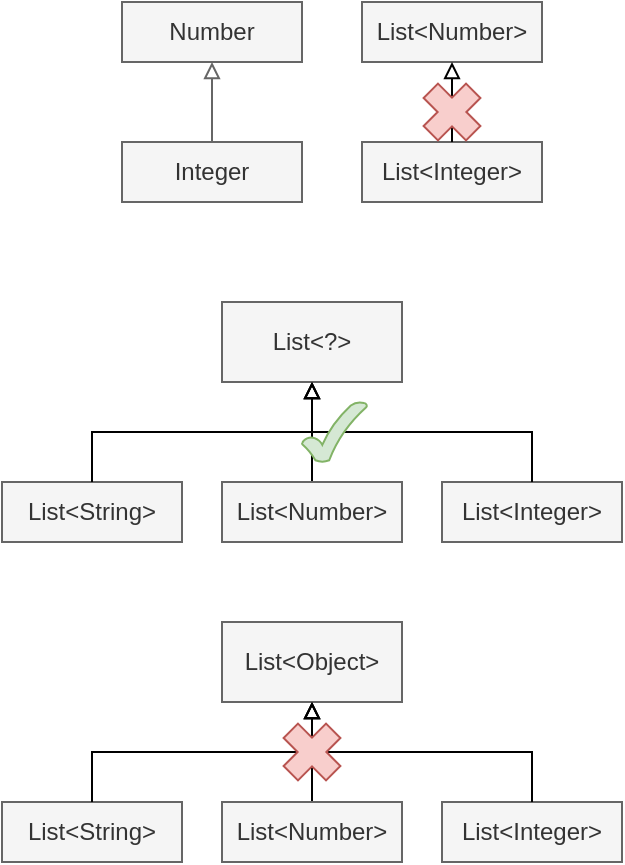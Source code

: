 <mxfile version="20.8.16" type="device"><diagram name="Page-1" id="KQCUsc4R_LKJcr5QYnET"><mxGraphModel dx="583" dy="349" grid="1" gridSize="10" guides="1" tooltips="1" connect="1" arrows="1" fold="1" page="1" pageScale="1" pageWidth="827" pageHeight="1169" math="0" shadow="0"><root><mxCell id="0"/><mxCell id="1" parent="0"/><mxCell id="f61YHrDrUs0Hxr7OxGkA-1" value="List&amp;lt;String&amp;gt;" style="rounded=0;whiteSpace=wrap;html=1;fillColor=#f5f5f5;fontColor=#333333;strokeColor=#666666;" parent="1" vertex="1"><mxGeometry x="170" y="410" width="90" height="30" as="geometry"/></mxCell><mxCell id="f61YHrDrUs0Hxr7OxGkA-10" value="" style="edgeStyle=orthogonalEdgeStyle;rounded=0;orthogonalLoop=1;jettySize=auto;html=1;entryX=0.5;entryY=0;entryDx=0;entryDy=0;exitX=0.5;exitY=1;exitDx=0;exitDy=0;endArrow=none;endFill=0;startArrow=block;startFill=0;" parent="1" source="f61YHrDrUs0Hxr7OxGkA-8" target="f61YHrDrUs0Hxr7OxGkA-9" edge="1"><mxGeometry relative="1" as="geometry"/></mxCell><mxCell id="f61YHrDrUs0Hxr7OxGkA-8" value="List&amp;lt;?&amp;gt;" style="rounded=0;whiteSpace=wrap;html=1;fillColor=#f5f5f5;strokeColor=#666666;fontColor=#333333;" parent="1" vertex="1"><mxGeometry x="280" y="320" width="90" height="40" as="geometry"/></mxCell><mxCell id="f61YHrDrUs0Hxr7OxGkA-9" value="List&amp;lt;Number&amp;gt;" style="rounded=0;whiteSpace=wrap;html=1;fillColor=#f5f5f5;fontColor=#333333;strokeColor=#666666;" parent="1" vertex="1"><mxGeometry x="280" y="410" width="90" height="30" as="geometry"/></mxCell><mxCell id="f61YHrDrUs0Hxr7OxGkA-11" value="" style="edgeStyle=orthogonalEdgeStyle;rounded=0;orthogonalLoop=1;jettySize=auto;html=1;exitX=0.5;exitY=1;exitDx=0;exitDy=0;entryX=0.5;entryY=0;entryDx=0;entryDy=0;endArrow=none;endFill=0;startArrow=block;startFill=0;" parent="1" source="f61YHrDrUs0Hxr7OxGkA-8" target="f61YHrDrUs0Hxr7OxGkA-1" edge="1"><mxGeometry relative="1" as="geometry"><mxPoint x="390" y="335" as="sourcePoint"/><mxPoint x="440" y="385" as="targetPoint"/></mxGeometry></mxCell><mxCell id="cijpeGjiPLz_I90dR8AH-3" value="List&amp;lt;Integer&amp;gt;" style="rounded=0;whiteSpace=wrap;html=1;fillColor=#f5f5f5;fontColor=#333333;strokeColor=#666666;" vertex="1" parent="1"><mxGeometry x="390" y="410" width="90" height="30" as="geometry"/></mxCell><mxCell id="cijpeGjiPLz_I90dR8AH-4" value="" style="edgeStyle=orthogonalEdgeStyle;rounded=0;orthogonalLoop=1;jettySize=auto;html=1;exitX=0.5;exitY=1;exitDx=0;exitDy=0;entryX=0.5;entryY=0;entryDx=0;entryDy=0;endArrow=none;endFill=0;startArrow=block;startFill=0;" edge="1" parent="1" source="f61YHrDrUs0Hxr7OxGkA-8" target="cijpeGjiPLz_I90dR8AH-3"><mxGeometry relative="1" as="geometry"><mxPoint x="335" y="360" as="sourcePoint"/><mxPoint x="225" y="400" as="targetPoint"/></mxGeometry></mxCell><mxCell id="cijpeGjiPLz_I90dR8AH-5" value="List&amp;lt;Number&amp;gt;" style="rounded=0;whiteSpace=wrap;html=1;fillColor=#f5f5f5;fontColor=#333333;strokeColor=#666666;" vertex="1" parent="1"><mxGeometry x="350" y="170" width="90" height="30" as="geometry"/></mxCell><mxCell id="cijpeGjiPLz_I90dR8AH-6" value="List&amp;lt;Integer&amp;gt;" style="rounded=0;whiteSpace=wrap;html=1;fillColor=#f5f5f5;fontColor=#333333;strokeColor=#666666;" vertex="1" parent="1"><mxGeometry x="350" y="240" width="90" height="30" as="geometry"/></mxCell><mxCell id="cijpeGjiPLz_I90dR8AH-7" value="Number" style="rounded=0;whiteSpace=wrap;html=1;fillColor=#f5f5f5;fontColor=#333333;strokeColor=#666666;" vertex="1" parent="1"><mxGeometry x="230" y="170" width="90" height="30" as="geometry"/></mxCell><mxCell id="cijpeGjiPLz_I90dR8AH-8" value="Integer" style="rounded=0;whiteSpace=wrap;html=1;fillColor=#f5f5f5;fontColor=#333333;strokeColor=#666666;" vertex="1" parent="1"><mxGeometry x="230" y="240" width="90" height="30" as="geometry"/></mxCell><mxCell id="cijpeGjiPLz_I90dR8AH-9" value="" style="edgeStyle=orthogonalEdgeStyle;rounded=0;orthogonalLoop=1;jettySize=auto;html=1;exitX=0.5;exitY=1;exitDx=0;exitDy=0;entryX=0.5;entryY=0;entryDx=0;entryDy=0;endArrow=none;endFill=0;startArrow=block;startFill=0;fillColor=#f5f5f5;strokeColor=#666666;" edge="1" parent="1" source="cijpeGjiPLz_I90dR8AH-7" target="cijpeGjiPLz_I90dR8AH-8"><mxGeometry relative="1" as="geometry"><mxPoint x="185" y="360" as="sourcePoint"/><mxPoint x="295" y="420" as="targetPoint"/></mxGeometry></mxCell><mxCell id="cijpeGjiPLz_I90dR8AH-10" value="" style="edgeStyle=orthogonalEdgeStyle;rounded=0;orthogonalLoop=1;jettySize=auto;html=1;exitX=0.5;exitY=1;exitDx=0;exitDy=0;entryX=0.5;entryY=0;entryDx=0;entryDy=0;endArrow=none;endFill=0;startArrow=block;startFill=0;" edge="1" parent="1" source="cijpeGjiPLz_I90dR8AH-5" target="cijpeGjiPLz_I90dR8AH-6"><mxGeometry relative="1" as="geometry"><mxPoint x="285" y="210" as="sourcePoint"/><mxPoint x="285" y="250" as="targetPoint"/></mxGeometry></mxCell><mxCell id="cijpeGjiPLz_I90dR8AH-11" value="" style="shape=cross;whiteSpace=wrap;html=1;rounded=0;rotation=45;fillColor=#f8cecc;strokeColor=#b85450;size=0.339;" vertex="1" parent="1"><mxGeometry x="380" y="210" width="30" height="30" as="geometry"/></mxCell><mxCell id="cijpeGjiPLz_I90dR8AH-13" value="" style="verticalLabelPosition=bottom;verticalAlign=top;html=1;shape=mxgraph.basic.tick;rounded=0;fillColor=#d5e8d4;strokeColor=#82b366;" vertex="1" parent="1"><mxGeometry x="320" y="370" width="32.5" height="30" as="geometry"/></mxCell><mxCell id="cijpeGjiPLz_I90dR8AH-14" value="List&amp;lt;String&amp;gt;" style="rounded=0;whiteSpace=wrap;html=1;fillColor=#f5f5f5;fontColor=#333333;strokeColor=#666666;" vertex="1" parent="1"><mxGeometry x="170" y="570" width="90" height="30" as="geometry"/></mxCell><mxCell id="cijpeGjiPLz_I90dR8AH-15" value="" style="edgeStyle=orthogonalEdgeStyle;rounded=0;orthogonalLoop=1;jettySize=auto;html=1;entryX=0.5;entryY=0;entryDx=0;entryDy=0;exitX=0.5;exitY=1;exitDx=0;exitDy=0;endArrow=none;endFill=0;startArrow=block;startFill=0;" edge="1" parent="1" source="cijpeGjiPLz_I90dR8AH-16" target="cijpeGjiPLz_I90dR8AH-17"><mxGeometry relative="1" as="geometry"/></mxCell><mxCell id="cijpeGjiPLz_I90dR8AH-16" value="List&amp;lt;Object&amp;gt;" style="rounded=0;whiteSpace=wrap;html=1;fillColor=#f5f5f5;strokeColor=#666666;fontColor=#333333;" vertex="1" parent="1"><mxGeometry x="280" y="480" width="90" height="40" as="geometry"/></mxCell><mxCell id="cijpeGjiPLz_I90dR8AH-17" value="List&amp;lt;Number&amp;gt;" style="rounded=0;whiteSpace=wrap;html=1;fillColor=#f5f5f5;fontColor=#333333;strokeColor=#666666;" vertex="1" parent="1"><mxGeometry x="280" y="570" width="90" height="30" as="geometry"/></mxCell><mxCell id="cijpeGjiPLz_I90dR8AH-18" value="" style="edgeStyle=orthogonalEdgeStyle;rounded=0;orthogonalLoop=1;jettySize=auto;html=1;exitX=0.5;exitY=1;exitDx=0;exitDy=0;entryX=0.5;entryY=0;entryDx=0;entryDy=0;endArrow=none;endFill=0;startArrow=block;startFill=0;" edge="1" parent="1" source="cijpeGjiPLz_I90dR8AH-16" target="cijpeGjiPLz_I90dR8AH-14"><mxGeometry relative="1" as="geometry"><mxPoint x="390" y="495" as="sourcePoint"/><mxPoint x="440" y="545" as="targetPoint"/></mxGeometry></mxCell><mxCell id="cijpeGjiPLz_I90dR8AH-19" value="List&amp;lt;Integer&amp;gt;" style="rounded=0;whiteSpace=wrap;html=1;fillColor=#f5f5f5;fontColor=#333333;strokeColor=#666666;" vertex="1" parent="1"><mxGeometry x="390" y="570" width="90" height="30" as="geometry"/></mxCell><mxCell id="cijpeGjiPLz_I90dR8AH-20" value="" style="edgeStyle=orthogonalEdgeStyle;rounded=0;orthogonalLoop=1;jettySize=auto;html=1;exitX=0.5;exitY=1;exitDx=0;exitDy=0;entryX=0.5;entryY=0;entryDx=0;entryDy=0;endArrow=none;endFill=0;startArrow=block;startFill=0;" edge="1" parent="1" source="cijpeGjiPLz_I90dR8AH-16" target="cijpeGjiPLz_I90dR8AH-19"><mxGeometry relative="1" as="geometry"><mxPoint x="335" y="520" as="sourcePoint"/><mxPoint x="225" y="560" as="targetPoint"/></mxGeometry></mxCell><mxCell id="cijpeGjiPLz_I90dR8AH-22" value="" style="shape=cross;whiteSpace=wrap;html=1;rounded=0;rotation=45;fillColor=#f8cecc;strokeColor=#b85450;size=0.339;" vertex="1" parent="1"><mxGeometry x="310" y="530" width="30" height="30" as="geometry"/></mxCell></root></mxGraphModel></diagram></mxfile>